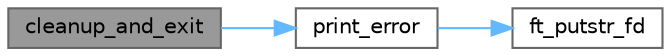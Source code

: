 digraph "cleanup_and_exit"
{
 // LATEX_PDF_SIZE
  bgcolor="transparent";
  edge [fontname=Helvetica,fontsize=10,labelfontname=Helvetica,labelfontsize=10];
  node [fontname=Helvetica,fontsize=10,shape=box,height=0.2,width=0.4];
  rankdir="LR";
  Node1 [label="cleanup_and_exit",height=0.2,width=0.4,color="gray40", fillcolor="grey60", style="filled", fontcolor="black",tooltip="Frees any allocated memory and exits the program with the given error number."];
  Node1 -> Node2 [color="steelblue1",style="solid"];
  Node2 [label="print_error",height=0.2,width=0.4,color="grey40", fillcolor="white", style="filled",URL="$read__map_8c.html#af5c60b16fc036394aa182bd09cc16e5d",tooltip="Prints an error message to the standard error output."];
  Node2 -> Node3 [color="steelblue1",style="solid"];
  Node3 [label="ft_putstr_fd",height=0.2,width=0.4,color="grey40", fillcolor="white", style="filled",URL="$ft__putstring__fd_8c.html#acefce9ac519f8f8b7d3fde33dbafe469",tooltip=" "];
}
